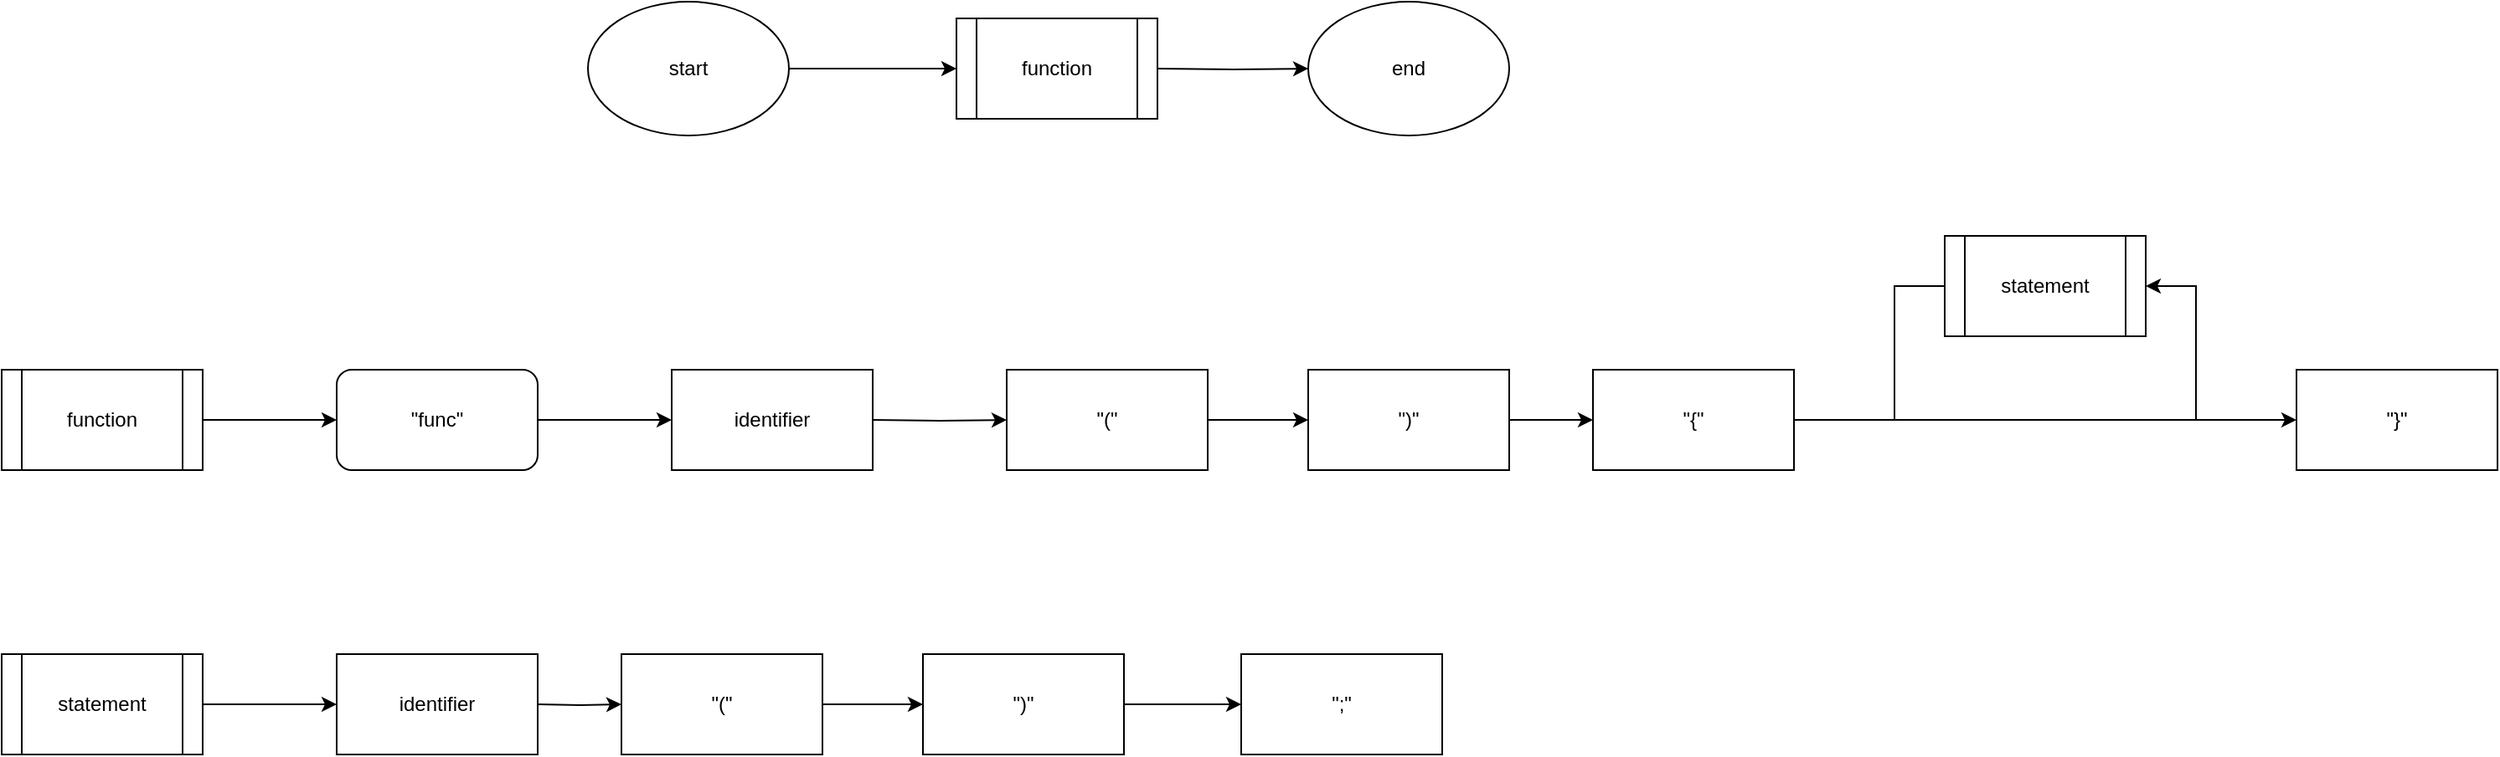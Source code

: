 <mxfile version="17.2.4" type="device"><diagram id="jOlAet6pSQnwV60Gyuv5" name="Page-1"><mxGraphModel dx="2158" dy="1471" grid="1" gridSize="10" guides="1" tooltips="1" connect="1" arrows="1" fold="1" page="0" pageScale="1" pageWidth="850" pageHeight="1100" math="0" shadow="0"><root><mxCell id="0"/><mxCell id="1" parent="0"/><mxCell id="7NWGOgkD6IIkmXvUyuZl-4" value="" style="edgeStyle=orthogonalEdgeStyle;rounded=0;orthogonalLoop=1;jettySize=auto;html=1;" parent="1" source="7NWGOgkD6IIkmXvUyuZl-1" edge="1"><mxGeometry relative="1" as="geometry"><mxPoint x="330" y="20" as="targetPoint"/></mxGeometry></mxCell><mxCell id="7NWGOgkD6IIkmXvUyuZl-1" value="&lt;div&gt;start&lt;/div&gt;" style="ellipse;whiteSpace=wrap;html=1;" parent="1" vertex="1"><mxGeometry x="110" y="-20" width="120" height="80" as="geometry"/></mxCell><mxCell id="7NWGOgkD6IIkmXvUyuZl-6" value="" style="edgeStyle=orthogonalEdgeStyle;rounded=0;orthogonalLoop=1;jettySize=auto;html=1;" parent="1" target="7NWGOgkD6IIkmXvUyuZl-3" edge="1"><mxGeometry relative="1" as="geometry"><mxPoint x="450" y="20" as="sourcePoint"/><mxPoint x="530" y="20" as="targetPoint"/></mxGeometry></mxCell><mxCell id="7NWGOgkD6IIkmXvUyuZl-3" value="&lt;div&gt;end&lt;/div&gt;" style="ellipse;whiteSpace=wrap;html=1;" parent="1" vertex="1"><mxGeometry x="540" y="-20" width="120" height="80" as="geometry"/></mxCell><mxCell id="7NWGOgkD6IIkmXvUyuZl-16" value="" style="edgeStyle=orthogonalEdgeStyle;rounded=0;orthogonalLoop=1;jettySize=auto;html=1;" parent="1" source="7NWGOgkD6IIkmXvUyuZl-7" target="7NWGOgkD6IIkmXvUyuZl-8" edge="1"><mxGeometry relative="1" as="geometry"/></mxCell><mxCell id="7NWGOgkD6IIkmXvUyuZl-7" value="function" style="shape=process;whiteSpace=wrap;html=1;backgroundOutline=1;" parent="1" vertex="1"><mxGeometry x="-240" y="200" width="120" height="60" as="geometry"/></mxCell><mxCell id="7NWGOgkD6IIkmXvUyuZl-17" value="" style="edgeStyle=orthogonalEdgeStyle;rounded=0;orthogonalLoop=1;jettySize=auto;html=1;" parent="1" source="7NWGOgkD6IIkmXvUyuZl-8" edge="1"><mxGeometry relative="1" as="geometry"><mxPoint x="160" y="230" as="targetPoint"/></mxGeometry></mxCell><mxCell id="7NWGOgkD6IIkmXvUyuZl-8" value="&quot;func&quot;" style="rounded=1;whiteSpace=wrap;html=1;" parent="1" vertex="1"><mxGeometry x="-40" y="200" width="120" height="60" as="geometry"/></mxCell><mxCell id="7NWGOgkD6IIkmXvUyuZl-18" value="" style="edgeStyle=orthogonalEdgeStyle;rounded=0;orthogonalLoop=1;jettySize=auto;html=1;" parent="1" target="7NWGOgkD6IIkmXvUyuZl-11" edge="1"><mxGeometry relative="1" as="geometry"><mxPoint x="280" y="230" as="sourcePoint"/></mxGeometry></mxCell><mxCell id="7NWGOgkD6IIkmXvUyuZl-10" value="function" style="shape=process;whiteSpace=wrap;html=1;backgroundOutline=1;" parent="1" vertex="1"><mxGeometry x="330" y="-10" width="120" height="60" as="geometry"/></mxCell><mxCell id="7NWGOgkD6IIkmXvUyuZl-19" value="" style="edgeStyle=orthogonalEdgeStyle;rounded=0;orthogonalLoop=1;jettySize=auto;html=1;" parent="1" source="7NWGOgkD6IIkmXvUyuZl-11" target="7NWGOgkD6IIkmXvUyuZl-12" edge="1"><mxGeometry relative="1" as="geometry"/></mxCell><mxCell id="7NWGOgkD6IIkmXvUyuZl-11" value="&quot;(&quot;" style="rounded=0;whiteSpace=wrap;html=1;" parent="1" vertex="1"><mxGeometry x="360" y="200" width="120" height="60" as="geometry"/></mxCell><mxCell id="7NWGOgkD6IIkmXvUyuZl-20" value="" style="edgeStyle=orthogonalEdgeStyle;rounded=0;orthogonalLoop=1;jettySize=auto;html=1;" parent="1" source="7NWGOgkD6IIkmXvUyuZl-12" target="7NWGOgkD6IIkmXvUyuZl-13" edge="1"><mxGeometry relative="1" as="geometry"/></mxCell><mxCell id="7NWGOgkD6IIkmXvUyuZl-12" value="&quot;)&quot;" style="rounded=0;whiteSpace=wrap;html=1;" parent="1" vertex="1"><mxGeometry x="540" y="200" width="120" height="60" as="geometry"/></mxCell><mxCell id="n9fZj-lWuYq7BnEoelPM-1" style="edgeStyle=orthogonalEdgeStyle;rounded=0;orthogonalLoop=1;jettySize=auto;html=1;" edge="1" parent="1" source="7NWGOgkD6IIkmXvUyuZl-13" target="7NWGOgkD6IIkmXvUyuZl-15"><mxGeometry relative="1" as="geometry"><mxPoint x="1100" y="229.894" as="targetPoint"/></mxGeometry></mxCell><mxCell id="7NWGOgkD6IIkmXvUyuZl-13" value="&quot;{&quot;" style="rounded=0;whiteSpace=wrap;html=1;" parent="1" vertex="1"><mxGeometry x="710" y="200" width="120" height="60" as="geometry"/></mxCell><mxCell id="7NWGOgkD6IIkmXvUyuZl-14" value="statement" style="shape=process;whiteSpace=wrap;html=1;backgroundOutline=1;" parent="1" vertex="1"><mxGeometry x="920" y="120" width="120" height="60" as="geometry"/></mxCell><mxCell id="7NWGOgkD6IIkmXvUyuZl-15" value="&quot;}&quot;" style="rounded=0;whiteSpace=wrap;html=1;" parent="1" vertex="1"><mxGeometry x="1130" y="200" width="120" height="60" as="geometry"/></mxCell><mxCell id="pxtvTBd6FCboAQaZrBCp-7" value="" style="edgeStyle=orthogonalEdgeStyle;rounded=0;orthogonalLoop=1;jettySize=auto;html=1;" parent="1" source="pxtvTBd6FCboAQaZrBCp-1" edge="1"><mxGeometry relative="1" as="geometry"><mxPoint x="-40" y="400" as="targetPoint"/></mxGeometry></mxCell><mxCell id="pxtvTBd6FCboAQaZrBCp-1" value="statement" style="shape=process;whiteSpace=wrap;html=1;backgroundOutline=1;" parent="1" vertex="1"><mxGeometry x="-240" y="370" width="120" height="60" as="geometry"/></mxCell><mxCell id="pxtvTBd6FCboAQaZrBCp-8" value="" style="edgeStyle=orthogonalEdgeStyle;rounded=0;orthogonalLoop=1;jettySize=auto;html=1;" parent="1" target="pxtvTBd6FCboAQaZrBCp-4" edge="1"><mxGeometry relative="1" as="geometry"><mxPoint x="80" y="400" as="sourcePoint"/></mxGeometry></mxCell><mxCell id="pxtvTBd6FCboAQaZrBCp-3" value="" style="edgeStyle=orthogonalEdgeStyle;rounded=0;orthogonalLoop=1;jettySize=auto;html=1;" parent="1" source="pxtvTBd6FCboAQaZrBCp-4" target="pxtvTBd6FCboAQaZrBCp-5" edge="1"><mxGeometry relative="1" as="geometry"/></mxCell><mxCell id="pxtvTBd6FCboAQaZrBCp-4" value="&quot;(&quot;" style="rounded=0;whiteSpace=wrap;html=1;" parent="1" vertex="1"><mxGeometry x="130" y="370" width="120" height="60" as="geometry"/></mxCell><mxCell id="pxtvTBd6FCboAQaZrBCp-9" value="" style="edgeStyle=orthogonalEdgeStyle;rounded=0;orthogonalLoop=1;jettySize=auto;html=1;" parent="1" source="pxtvTBd6FCboAQaZrBCp-5" target="pxtvTBd6FCboAQaZrBCp-6" edge="1"><mxGeometry relative="1" as="geometry"/></mxCell><mxCell id="pxtvTBd6FCboAQaZrBCp-5" value="&quot;)&quot;" style="rounded=0;whiteSpace=wrap;html=1;" parent="1" vertex="1"><mxGeometry x="310" y="370" width="120" height="60" as="geometry"/></mxCell><mxCell id="pxtvTBd6FCboAQaZrBCp-6" value="&quot;;&quot;" style="rounded=0;whiteSpace=wrap;html=1;" parent="1" vertex="1"><mxGeometry x="500" y="370" width="120" height="60" as="geometry"/></mxCell><mxCell id="pxtvTBd6FCboAQaZrBCp-10" value="identifier" style="rounded=0;whiteSpace=wrap;html=1;" parent="1" vertex="1"><mxGeometry x="160" y="200" width="120" height="60" as="geometry"/></mxCell><mxCell id="pxtvTBd6FCboAQaZrBCp-11" value="identifier" style="rounded=0;whiteSpace=wrap;html=1;" parent="1" vertex="1"><mxGeometry x="-40" y="370" width="120" height="60" as="geometry"/></mxCell><mxCell id="n9fZj-lWuYq7BnEoelPM-2" value="" style="endArrow=classic;html=1;rounded=0;edgeStyle=orthogonalEdgeStyle;" edge="1" parent="1" target="7NWGOgkD6IIkmXvUyuZl-14"><mxGeometry width="50" height="50" relative="1" as="geometry"><mxPoint x="1080" y="230" as="sourcePoint"/><mxPoint x="930" y="190" as="targetPoint"/><Array as="points"><mxPoint x="1070" y="230"/><mxPoint x="1070" y="150"/></Array></mxGeometry></mxCell><mxCell id="n9fZj-lWuYq7BnEoelPM-4" value="" style="endArrow=none;html=1;rounded=0;edgeStyle=orthogonalEdgeStyle;" edge="1" parent="1" target="7NWGOgkD6IIkmXvUyuZl-14"><mxGeometry width="50" height="50" relative="1" as="geometry"><mxPoint x="880" y="230" as="sourcePoint"/><mxPoint x="890" y="140" as="targetPoint"/><Array as="points"><mxPoint x="890" y="230"/><mxPoint x="890" y="150"/></Array></mxGeometry></mxCell></root></mxGraphModel></diagram></mxfile>